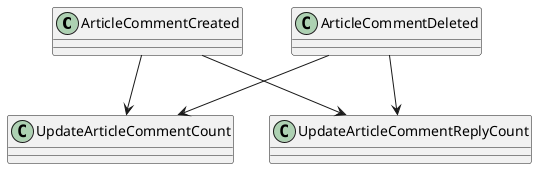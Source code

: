 @startuml
ArticleCommentCreated       -down-> UpdateArticleCommentCount
ArticleCommentCreated       -down-> UpdateArticleCommentReplyCount
ArticleCommentDeleted       -down-> UpdateArticleCommentCount
ArticleCommentDeleted       -down-> UpdateArticleCommentReplyCount
@enduml
